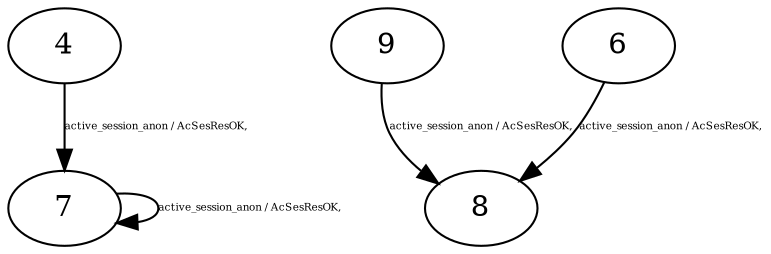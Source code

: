 digraph "Automata" { 
	 "7" [shape=ellipse,style=filled,fillcolor=white,URL="7"];
	 "9" [shape=ellipse,style=filled,fillcolor=white,URL="9"];
	 "8" [shape=ellipse,style=filled,fillcolor=white,URL="8"];
	 "4" [shape=ellipse,style=filled,fillcolor=white,URL="4"];
	 "6" [shape=ellipse,style=filled,fillcolor=white,URL="6"];
	 "9"->"8" [fontsize=5,label="active_session_anon / AcSesResOK,",URL="t148"];
	 "7"->"7" [fontsize=5,label="active_session_anon / AcSesResOK,",URL="t118"];
	 "4"->"7" [fontsize=5,label="active_session_anon / AcSesResOK,",URL="t73"];
	 "6"->"8" [fontsize=5,label="active_session_anon / AcSesResOK,",URL="t103"];
}
